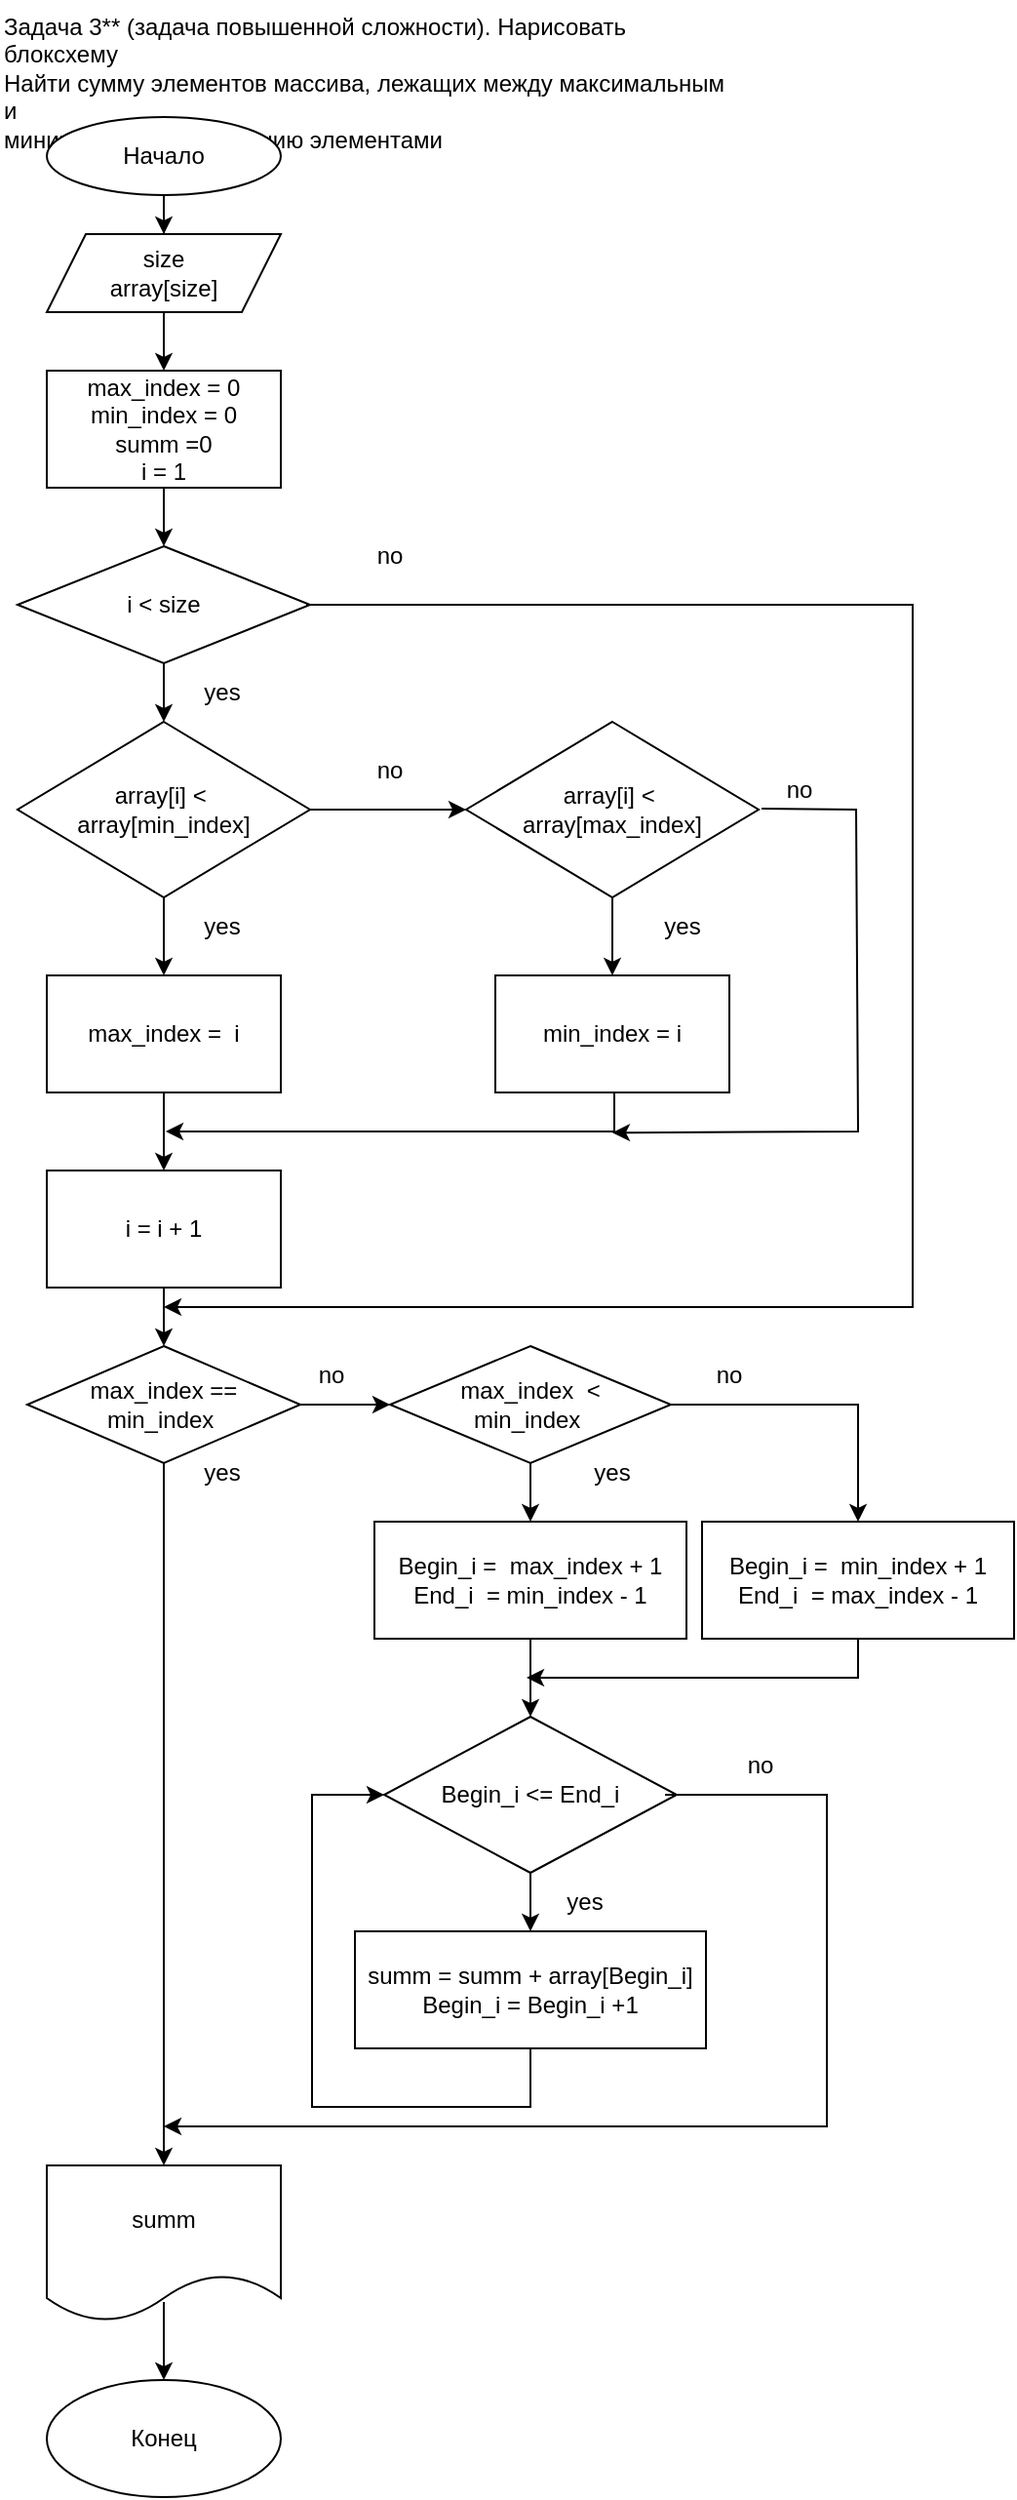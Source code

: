 <mxfile version="20.0.4" type="github">
  <diagram id="1LE9WBp0zUlYvyCzGBJR" name="Page-1">
    <mxGraphModel dx="1550" dy="863" grid="1" gridSize="10" guides="1" tooltips="1" connect="1" arrows="1" fold="1" page="1" pageScale="1" pageWidth="827" pageHeight="1169" math="0" shadow="0">
      <root>
        <mxCell id="0" />
        <mxCell id="1" parent="0" />
        <mxCell id="qY9Sblf_zoAHSn2aeWvf-1" value="Задача 3** (задача повышенной сложности). Нарисовать блоксхему&#xa;Найти сумму элементов массива, лежащих между максимальным и&#xa;минимальным по значению элементами" style="text;whiteSpace=wrap;html=1;" vertex="1" parent="1">
          <mxGeometry x="330" width="380" height="60" as="geometry" />
        </mxCell>
        <mxCell id="qY9Sblf_zoAHSn2aeWvf-4" value="" style="edgeStyle=orthogonalEdgeStyle;rounded=0;orthogonalLoop=1;jettySize=auto;html=1;" edge="1" parent="1" source="qY9Sblf_zoAHSn2aeWvf-2" target="qY9Sblf_zoAHSn2aeWvf-3">
          <mxGeometry relative="1" as="geometry" />
        </mxCell>
        <mxCell id="qY9Sblf_zoAHSn2aeWvf-2" value="Начало" style="ellipse;whiteSpace=wrap;html=1;" vertex="1" parent="1">
          <mxGeometry x="354" y="60" width="120" height="40" as="geometry" />
        </mxCell>
        <mxCell id="qY9Sblf_zoAHSn2aeWvf-6" value="" style="edgeStyle=orthogonalEdgeStyle;rounded=0;orthogonalLoop=1;jettySize=auto;html=1;" edge="1" parent="1" source="qY9Sblf_zoAHSn2aeWvf-3" target="qY9Sblf_zoAHSn2aeWvf-5">
          <mxGeometry relative="1" as="geometry" />
        </mxCell>
        <mxCell id="qY9Sblf_zoAHSn2aeWvf-3" value="size&lt;br&gt;array[size]" style="shape=parallelogram;perimeter=parallelogramPerimeter;whiteSpace=wrap;html=1;fixedSize=1;" vertex="1" parent="1">
          <mxGeometry x="354" y="120" width="120" height="40" as="geometry" />
        </mxCell>
        <mxCell id="qY9Sblf_zoAHSn2aeWvf-8" value="" style="edgeStyle=orthogonalEdgeStyle;rounded=0;orthogonalLoop=1;jettySize=auto;html=1;" edge="1" parent="1" source="qY9Sblf_zoAHSn2aeWvf-5" target="qY9Sblf_zoAHSn2aeWvf-7">
          <mxGeometry relative="1" as="geometry" />
        </mxCell>
        <mxCell id="qY9Sblf_zoAHSn2aeWvf-5" value="max_index = 0&lt;br&gt;min_index = 0&lt;br&gt;summ =0&lt;br&gt;i = 1" style="whiteSpace=wrap;html=1;" vertex="1" parent="1">
          <mxGeometry x="354" y="190" width="120" height="60" as="geometry" />
        </mxCell>
        <mxCell id="qY9Sblf_zoAHSn2aeWvf-10" value="" style="edgeStyle=orthogonalEdgeStyle;rounded=0;orthogonalLoop=1;jettySize=auto;html=1;" edge="1" parent="1" source="qY9Sblf_zoAHSn2aeWvf-7" target="qY9Sblf_zoAHSn2aeWvf-9">
          <mxGeometry relative="1" as="geometry" />
        </mxCell>
        <mxCell id="qY9Sblf_zoAHSn2aeWvf-7" value="i &amp;lt; size" style="rhombus;whiteSpace=wrap;html=1;" vertex="1" parent="1">
          <mxGeometry x="339" y="280" width="150" height="60" as="geometry" />
        </mxCell>
        <mxCell id="qY9Sblf_zoAHSn2aeWvf-16" value="" style="edgeStyle=orthogonalEdgeStyle;rounded=0;orthogonalLoop=1;jettySize=auto;html=1;" edge="1" parent="1" source="qY9Sblf_zoAHSn2aeWvf-9" target="qY9Sblf_zoAHSn2aeWvf-15">
          <mxGeometry relative="1" as="geometry" />
        </mxCell>
        <mxCell id="qY9Sblf_zoAHSn2aeWvf-18" value="" style="edgeStyle=orthogonalEdgeStyle;rounded=0;orthogonalLoop=1;jettySize=auto;html=1;" edge="1" parent="1" source="qY9Sblf_zoAHSn2aeWvf-9" target="qY9Sblf_zoAHSn2aeWvf-17">
          <mxGeometry relative="1" as="geometry" />
        </mxCell>
        <mxCell id="qY9Sblf_zoAHSn2aeWvf-9" value="array[i] &amp;lt;&amp;nbsp;&lt;br&gt;array[min_index]" style="rhombus;whiteSpace=wrap;html=1;" vertex="1" parent="1">
          <mxGeometry x="339" y="370" width="150" height="90" as="geometry" />
        </mxCell>
        <mxCell id="qY9Sblf_zoAHSn2aeWvf-11" value="no" style="text;html=1;strokeColor=none;fillColor=none;align=center;verticalAlign=middle;whiteSpace=wrap;rounded=0;" vertex="1" parent="1">
          <mxGeometry x="500" y="380" width="60" height="30" as="geometry" />
        </mxCell>
        <mxCell id="qY9Sblf_zoAHSn2aeWvf-12" value="yes" style="text;html=1;strokeColor=none;fillColor=none;align=center;verticalAlign=middle;whiteSpace=wrap;rounded=0;" vertex="1" parent="1">
          <mxGeometry x="414" y="340" width="60" height="30" as="geometry" />
        </mxCell>
        <mxCell id="qY9Sblf_zoAHSn2aeWvf-21" value="" style="edgeStyle=orthogonalEdgeStyle;rounded=0;orthogonalLoop=1;jettySize=auto;html=1;" edge="1" parent="1" source="qY9Sblf_zoAHSn2aeWvf-15" target="qY9Sblf_zoAHSn2aeWvf-20">
          <mxGeometry relative="1" as="geometry" />
        </mxCell>
        <mxCell id="qY9Sblf_zoAHSn2aeWvf-15" value="array[i] &amp;lt;&amp;nbsp;&lt;br&gt;array[max_index]" style="rhombus;whiteSpace=wrap;html=1;" vertex="1" parent="1">
          <mxGeometry x="569" y="370" width="150" height="90" as="geometry" />
        </mxCell>
        <mxCell id="qY9Sblf_zoAHSn2aeWvf-23" value="" style="edgeStyle=orthogonalEdgeStyle;rounded=0;orthogonalLoop=1;jettySize=auto;html=1;" edge="1" parent="1" source="qY9Sblf_zoAHSn2aeWvf-17" target="qY9Sblf_zoAHSn2aeWvf-22">
          <mxGeometry relative="1" as="geometry" />
        </mxCell>
        <mxCell id="qY9Sblf_zoAHSn2aeWvf-17" value="max_index =&amp;nbsp; i" style="whiteSpace=wrap;html=1;" vertex="1" parent="1">
          <mxGeometry x="354" y="500" width="120" height="60" as="geometry" />
        </mxCell>
        <mxCell id="qY9Sblf_zoAHSn2aeWvf-20" value="min_index = i" style="whiteSpace=wrap;html=1;" vertex="1" parent="1">
          <mxGeometry x="584" y="500" width="120" height="60" as="geometry" />
        </mxCell>
        <mxCell id="qY9Sblf_zoAHSn2aeWvf-33" value="" style="edgeStyle=orthogonalEdgeStyle;rounded=0;orthogonalLoop=1;jettySize=auto;html=1;" edge="1" parent="1" source="qY9Sblf_zoAHSn2aeWvf-22" target="qY9Sblf_zoAHSn2aeWvf-32">
          <mxGeometry relative="1" as="geometry" />
        </mxCell>
        <mxCell id="qY9Sblf_zoAHSn2aeWvf-22" value="i = i + 1" style="whiteSpace=wrap;html=1;" vertex="1" parent="1">
          <mxGeometry x="354" y="600" width="120" height="60" as="geometry" />
        </mxCell>
        <mxCell id="qY9Sblf_zoAHSn2aeWvf-24" value="" style="endArrow=classic;html=1;rounded=0;" edge="1" parent="1">
          <mxGeometry width="50" height="50" relative="1" as="geometry">
            <mxPoint x="645" y="560" as="sourcePoint" />
            <mxPoint x="415" y="580" as="targetPoint" />
            <Array as="points">
              <mxPoint x="645" y="580" />
            </Array>
          </mxGeometry>
        </mxCell>
        <mxCell id="qY9Sblf_zoAHSn2aeWvf-25" value="" style="endArrow=classic;html=1;rounded=0;exitX=1.01;exitY=0.495;exitDx=0;exitDy=0;exitPerimeter=0;" edge="1" parent="1" source="qY9Sblf_zoAHSn2aeWvf-15">
          <mxGeometry width="50" height="50" relative="1" as="geometry">
            <mxPoint x="719" y="410" as="sourcePoint" />
            <mxPoint x="644" y="580.615" as="targetPoint" />
            <Array as="points">
              <mxPoint x="769" y="415" />
              <mxPoint x="770" y="580" />
            </Array>
          </mxGeometry>
        </mxCell>
        <mxCell id="qY9Sblf_zoAHSn2aeWvf-26" value="yes" style="text;html=1;strokeColor=none;fillColor=none;align=center;verticalAlign=middle;whiteSpace=wrap;rounded=0;" vertex="1" parent="1">
          <mxGeometry x="414" y="460" width="60" height="30" as="geometry" />
        </mxCell>
        <mxCell id="qY9Sblf_zoAHSn2aeWvf-27" value="no" style="text;html=1;strokeColor=none;fillColor=none;align=center;verticalAlign=middle;whiteSpace=wrap;rounded=0;" vertex="1" parent="1">
          <mxGeometry x="710" y="390" width="60" height="30" as="geometry" />
        </mxCell>
        <mxCell id="qY9Sblf_zoAHSn2aeWvf-28" value="yes" style="text;html=1;strokeColor=none;fillColor=none;align=center;verticalAlign=middle;whiteSpace=wrap;rounded=0;" vertex="1" parent="1">
          <mxGeometry x="650" y="460" width="60" height="30" as="geometry" />
        </mxCell>
        <mxCell id="qY9Sblf_zoAHSn2aeWvf-29" value="" style="endArrow=classic;html=1;rounded=0;" edge="1" parent="1">
          <mxGeometry width="50" height="50" relative="1" as="geometry">
            <mxPoint x="487" y="310" as="sourcePoint" />
            <mxPoint x="414" y="670" as="targetPoint" />
            <Array as="points">
              <mxPoint x="798" y="310" />
              <mxPoint x="798" y="670" />
            </Array>
          </mxGeometry>
        </mxCell>
        <mxCell id="qY9Sblf_zoAHSn2aeWvf-30" value="no" style="text;html=1;strokeColor=none;fillColor=none;align=center;verticalAlign=middle;whiteSpace=wrap;rounded=0;" vertex="1" parent="1">
          <mxGeometry x="500" y="270" width="60" height="30" as="geometry" />
        </mxCell>
        <mxCell id="qY9Sblf_zoAHSn2aeWvf-35" value="" style="edgeStyle=orthogonalEdgeStyle;rounded=0;orthogonalLoop=1;jettySize=auto;html=1;entryX=0.5;entryY=0;entryDx=0;entryDy=0;" edge="1" parent="1" source="qY9Sblf_zoAHSn2aeWvf-32" target="qY9Sblf_zoAHSn2aeWvf-38">
          <mxGeometry relative="1" as="geometry">
            <mxPoint x="414" y="1060" as="targetPoint" />
          </mxGeometry>
        </mxCell>
        <mxCell id="qY9Sblf_zoAHSn2aeWvf-37" value="" style="edgeStyle=orthogonalEdgeStyle;rounded=0;orthogonalLoop=1;jettySize=auto;html=1;" edge="1" parent="1" source="qY9Sblf_zoAHSn2aeWvf-32" target="qY9Sblf_zoAHSn2aeWvf-36">
          <mxGeometry relative="1" as="geometry" />
        </mxCell>
        <mxCell id="qY9Sblf_zoAHSn2aeWvf-32" value="max_index ==&lt;br&gt;min_index&amp;nbsp;" style="rhombus;whiteSpace=wrap;html=1;" vertex="1" parent="1">
          <mxGeometry x="344" y="690" width="140" height="60" as="geometry" />
        </mxCell>
        <mxCell id="qY9Sblf_zoAHSn2aeWvf-40" value="" style="edgeStyle=orthogonalEdgeStyle;rounded=0;orthogonalLoop=1;jettySize=auto;html=1;" edge="1" parent="1" source="qY9Sblf_zoAHSn2aeWvf-36" target="qY9Sblf_zoAHSn2aeWvf-39">
          <mxGeometry relative="1" as="geometry" />
        </mxCell>
        <mxCell id="qY9Sblf_zoAHSn2aeWvf-42" value="" style="edgeStyle=orthogonalEdgeStyle;rounded=0;orthogonalLoop=1;jettySize=auto;html=1;" edge="1" parent="1" source="qY9Sblf_zoAHSn2aeWvf-36" target="qY9Sblf_zoAHSn2aeWvf-41">
          <mxGeometry relative="1" as="geometry" />
        </mxCell>
        <mxCell id="qY9Sblf_zoAHSn2aeWvf-36" value="max_index&amp;nbsp; &amp;lt;&lt;br&gt;min_index&amp;nbsp;" style="rhombus;whiteSpace=wrap;html=1;" vertex="1" parent="1">
          <mxGeometry x="530" y="690" width="144" height="60" as="geometry" />
        </mxCell>
        <mxCell id="qY9Sblf_zoAHSn2aeWvf-55" value="" style="edgeStyle=orthogonalEdgeStyle;rounded=0;orthogonalLoop=1;jettySize=auto;html=1;exitX=0.5;exitY=0.875;exitDx=0;exitDy=0;exitPerimeter=0;" edge="1" parent="1" source="qY9Sblf_zoAHSn2aeWvf-38" target="qY9Sblf_zoAHSn2aeWvf-54">
          <mxGeometry relative="1" as="geometry" />
        </mxCell>
        <mxCell id="qY9Sblf_zoAHSn2aeWvf-38" value="summ" style="shape=document;whiteSpace=wrap;html=1;boundedLbl=1;" vertex="1" parent="1">
          <mxGeometry x="354" y="1110" width="120" height="80" as="geometry" />
        </mxCell>
        <mxCell id="qY9Sblf_zoAHSn2aeWvf-49" value="" style="edgeStyle=orthogonalEdgeStyle;rounded=0;orthogonalLoop=1;jettySize=auto;html=1;" edge="1" parent="1" source="qY9Sblf_zoAHSn2aeWvf-39" target="qY9Sblf_zoAHSn2aeWvf-48">
          <mxGeometry relative="1" as="geometry" />
        </mxCell>
        <mxCell id="qY9Sblf_zoAHSn2aeWvf-39" value="Begin_i =&amp;nbsp; max_index + 1&lt;br&gt;End_i&amp;nbsp; = min_index - 1" style="whiteSpace=wrap;html=1;" vertex="1" parent="1">
          <mxGeometry x="522" y="780" width="160" height="60" as="geometry" />
        </mxCell>
        <mxCell id="qY9Sblf_zoAHSn2aeWvf-41" value="Begin_i =&amp;nbsp; min_index + 1&lt;br&gt;End_i&amp;nbsp; = max_index - 1" style="whiteSpace=wrap;html=1;" vertex="1" parent="1">
          <mxGeometry x="690" y="780" width="160" height="60" as="geometry" />
        </mxCell>
        <mxCell id="qY9Sblf_zoAHSn2aeWvf-43" value="yes" style="text;html=1;strokeColor=none;fillColor=none;align=center;verticalAlign=middle;whiteSpace=wrap;rounded=0;" vertex="1" parent="1">
          <mxGeometry x="414" y="740" width="60" height="30" as="geometry" />
        </mxCell>
        <mxCell id="qY9Sblf_zoAHSn2aeWvf-44" value="yes" style="text;html=1;strokeColor=none;fillColor=none;align=center;verticalAlign=middle;whiteSpace=wrap;rounded=0;" vertex="1" parent="1">
          <mxGeometry x="614" y="740" width="60" height="30" as="geometry" />
        </mxCell>
        <mxCell id="qY9Sblf_zoAHSn2aeWvf-45" value="no" style="text;html=1;strokeColor=none;fillColor=none;align=center;verticalAlign=middle;whiteSpace=wrap;rounded=0;" vertex="1" parent="1">
          <mxGeometry x="470" y="690" width="60" height="30" as="geometry" />
        </mxCell>
        <mxCell id="qY9Sblf_zoAHSn2aeWvf-46" value="no" style="text;html=1;strokeColor=none;fillColor=none;align=center;verticalAlign=middle;whiteSpace=wrap;rounded=0;" vertex="1" parent="1">
          <mxGeometry x="674" y="690" width="60" height="30" as="geometry" />
        </mxCell>
        <mxCell id="qY9Sblf_zoAHSn2aeWvf-51" value="" style="edgeStyle=orthogonalEdgeStyle;rounded=0;orthogonalLoop=1;jettySize=auto;html=1;" edge="1" parent="1" source="qY9Sblf_zoAHSn2aeWvf-48" target="qY9Sblf_zoAHSn2aeWvf-50">
          <mxGeometry relative="1" as="geometry" />
        </mxCell>
        <mxCell id="qY9Sblf_zoAHSn2aeWvf-48" value="Begin_i &amp;lt;= End_i" style="rhombus;whiteSpace=wrap;html=1;" vertex="1" parent="1">
          <mxGeometry x="527" y="880" width="150" height="80" as="geometry" />
        </mxCell>
        <mxCell id="qY9Sblf_zoAHSn2aeWvf-50" value="summ = summ + array[Begin_i]&lt;br&gt;Begin_i = Begin_i +1" style="whiteSpace=wrap;html=1;" vertex="1" parent="1">
          <mxGeometry x="512" y="990" width="180" height="60" as="geometry" />
        </mxCell>
        <mxCell id="qY9Sblf_zoAHSn2aeWvf-52" value="" style="endArrow=classic;html=1;rounded=0;exitX=0.5;exitY=1;exitDx=0;exitDy=0;" edge="1" parent="1" source="qY9Sblf_zoAHSn2aeWvf-41">
          <mxGeometry width="50" height="50" relative="1" as="geometry">
            <mxPoint x="450" y="820" as="sourcePoint" />
            <mxPoint x="600" y="860" as="targetPoint" />
            <Array as="points">
              <mxPoint x="770" y="860" />
            </Array>
          </mxGeometry>
        </mxCell>
        <mxCell id="qY9Sblf_zoAHSn2aeWvf-53" value="" style="endArrow=classic;html=1;rounded=0;exitX=0.5;exitY=1;exitDx=0;exitDy=0;entryX=0;entryY=0.5;entryDx=0;entryDy=0;" edge="1" parent="1" source="qY9Sblf_zoAHSn2aeWvf-50" target="qY9Sblf_zoAHSn2aeWvf-48">
          <mxGeometry width="50" height="50" relative="1" as="geometry">
            <mxPoint x="474" y="940" as="sourcePoint" />
            <mxPoint x="524" y="890" as="targetPoint" />
            <Array as="points">
              <mxPoint x="602" y="1080" />
              <mxPoint x="570" y="1080" />
              <mxPoint x="490" y="1080" />
              <mxPoint x="490" y="920" />
            </Array>
          </mxGeometry>
        </mxCell>
        <mxCell id="qY9Sblf_zoAHSn2aeWvf-54" value="Конец" style="ellipse;whiteSpace=wrap;html=1;" vertex="1" parent="1">
          <mxGeometry x="354" y="1220" width="120" height="60" as="geometry" />
        </mxCell>
        <mxCell id="qY9Sblf_zoAHSn2aeWvf-56" value="" style="endArrow=classic;html=1;rounded=0;" edge="1" parent="1">
          <mxGeometry width="50" height="50" relative="1" as="geometry">
            <mxPoint x="671" y="920" as="sourcePoint" />
            <mxPoint x="414" y="1090" as="targetPoint" />
            <Array as="points">
              <mxPoint x="754" y="920" />
              <mxPoint x="754" y="1090" />
            </Array>
          </mxGeometry>
        </mxCell>
        <mxCell id="qY9Sblf_zoAHSn2aeWvf-57" value="no" style="text;html=1;strokeColor=none;fillColor=none;align=center;verticalAlign=middle;whiteSpace=wrap;rounded=0;" vertex="1" parent="1">
          <mxGeometry x="690" y="890" width="60" height="30" as="geometry" />
        </mxCell>
        <mxCell id="qY9Sblf_zoAHSn2aeWvf-58" value="yes" style="text;html=1;strokeColor=none;fillColor=none;align=center;verticalAlign=middle;whiteSpace=wrap;rounded=0;" vertex="1" parent="1">
          <mxGeometry x="600" y="960" width="60" height="30" as="geometry" />
        </mxCell>
      </root>
    </mxGraphModel>
  </diagram>
</mxfile>
